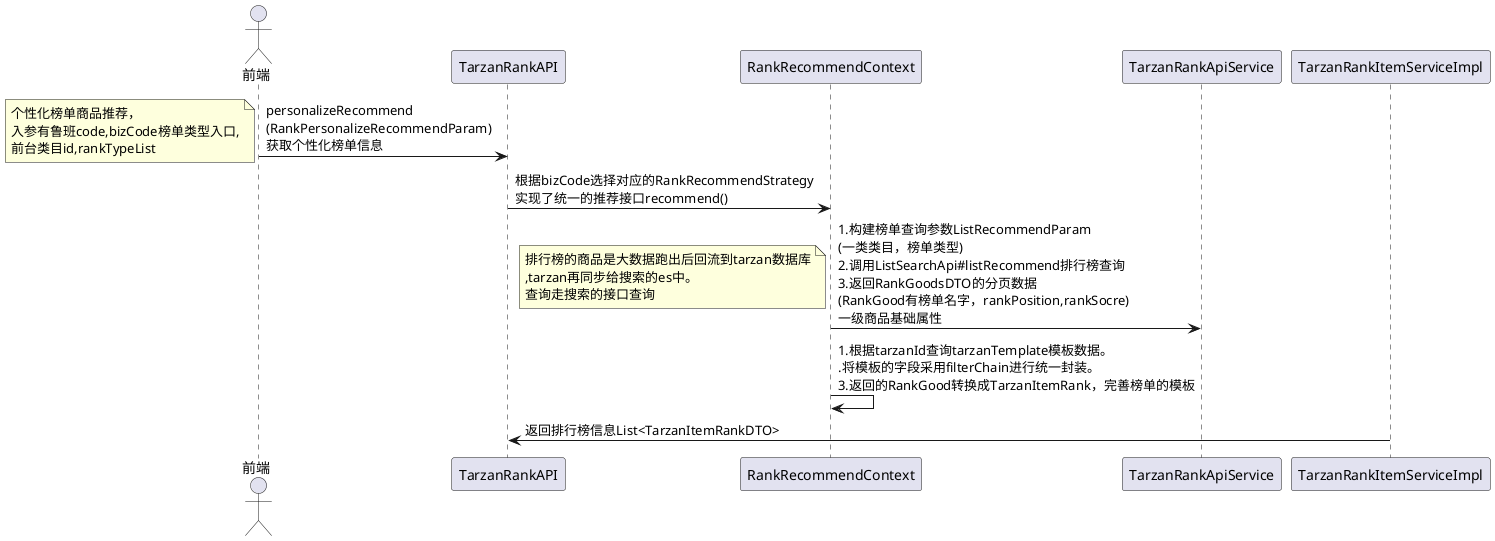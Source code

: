 @startuml
actor 前端
前端 -> TarzanRankAPI: personalizeRecommend\n(RankPersonalizeRecommendParam)\n获取个性化榜单信息
note left: 个性化榜单商品推荐，\n入参有鲁班code,bizCode榜单类型入口,\n前台类目id,rankTypeList
TarzanRankAPI -> RankRecommendContext: 根据bizCode选择对应的RankRecommendStrategy\n实现了统一的推荐接口recommend()
RankRecommendContext -> TarzanRankApiService: 1.构建榜单查询参数ListRecommendParam\n(一类类目，榜单类型)\n2.调用ListSearchApi#listRecommend排行榜查询\n3.返回RankGoodsDTO的分页数据\n(RankGood有榜单名字，rankPosition,rankSocre)\n一级商品基础属性
note left: 排行榜的商品是大数据跑出后回流到tarzan数据库\n,tarzan再同步给搜索的es中。\n查询走搜索的接口查询
RankRecommendContext -> RankRecommendContext: 1.根据tarzanId查询tarzanTemplate模板数据。\n.将模板的字段采用filterChain进行统一封装。\n3.返回的RankGood转换成TarzanItemRank，完善榜单的模板
TarzanRankItemServiceImpl -> TarzanRankAPI: 返回排行榜信息List<TarzanItemRankDTO>
@enduml

